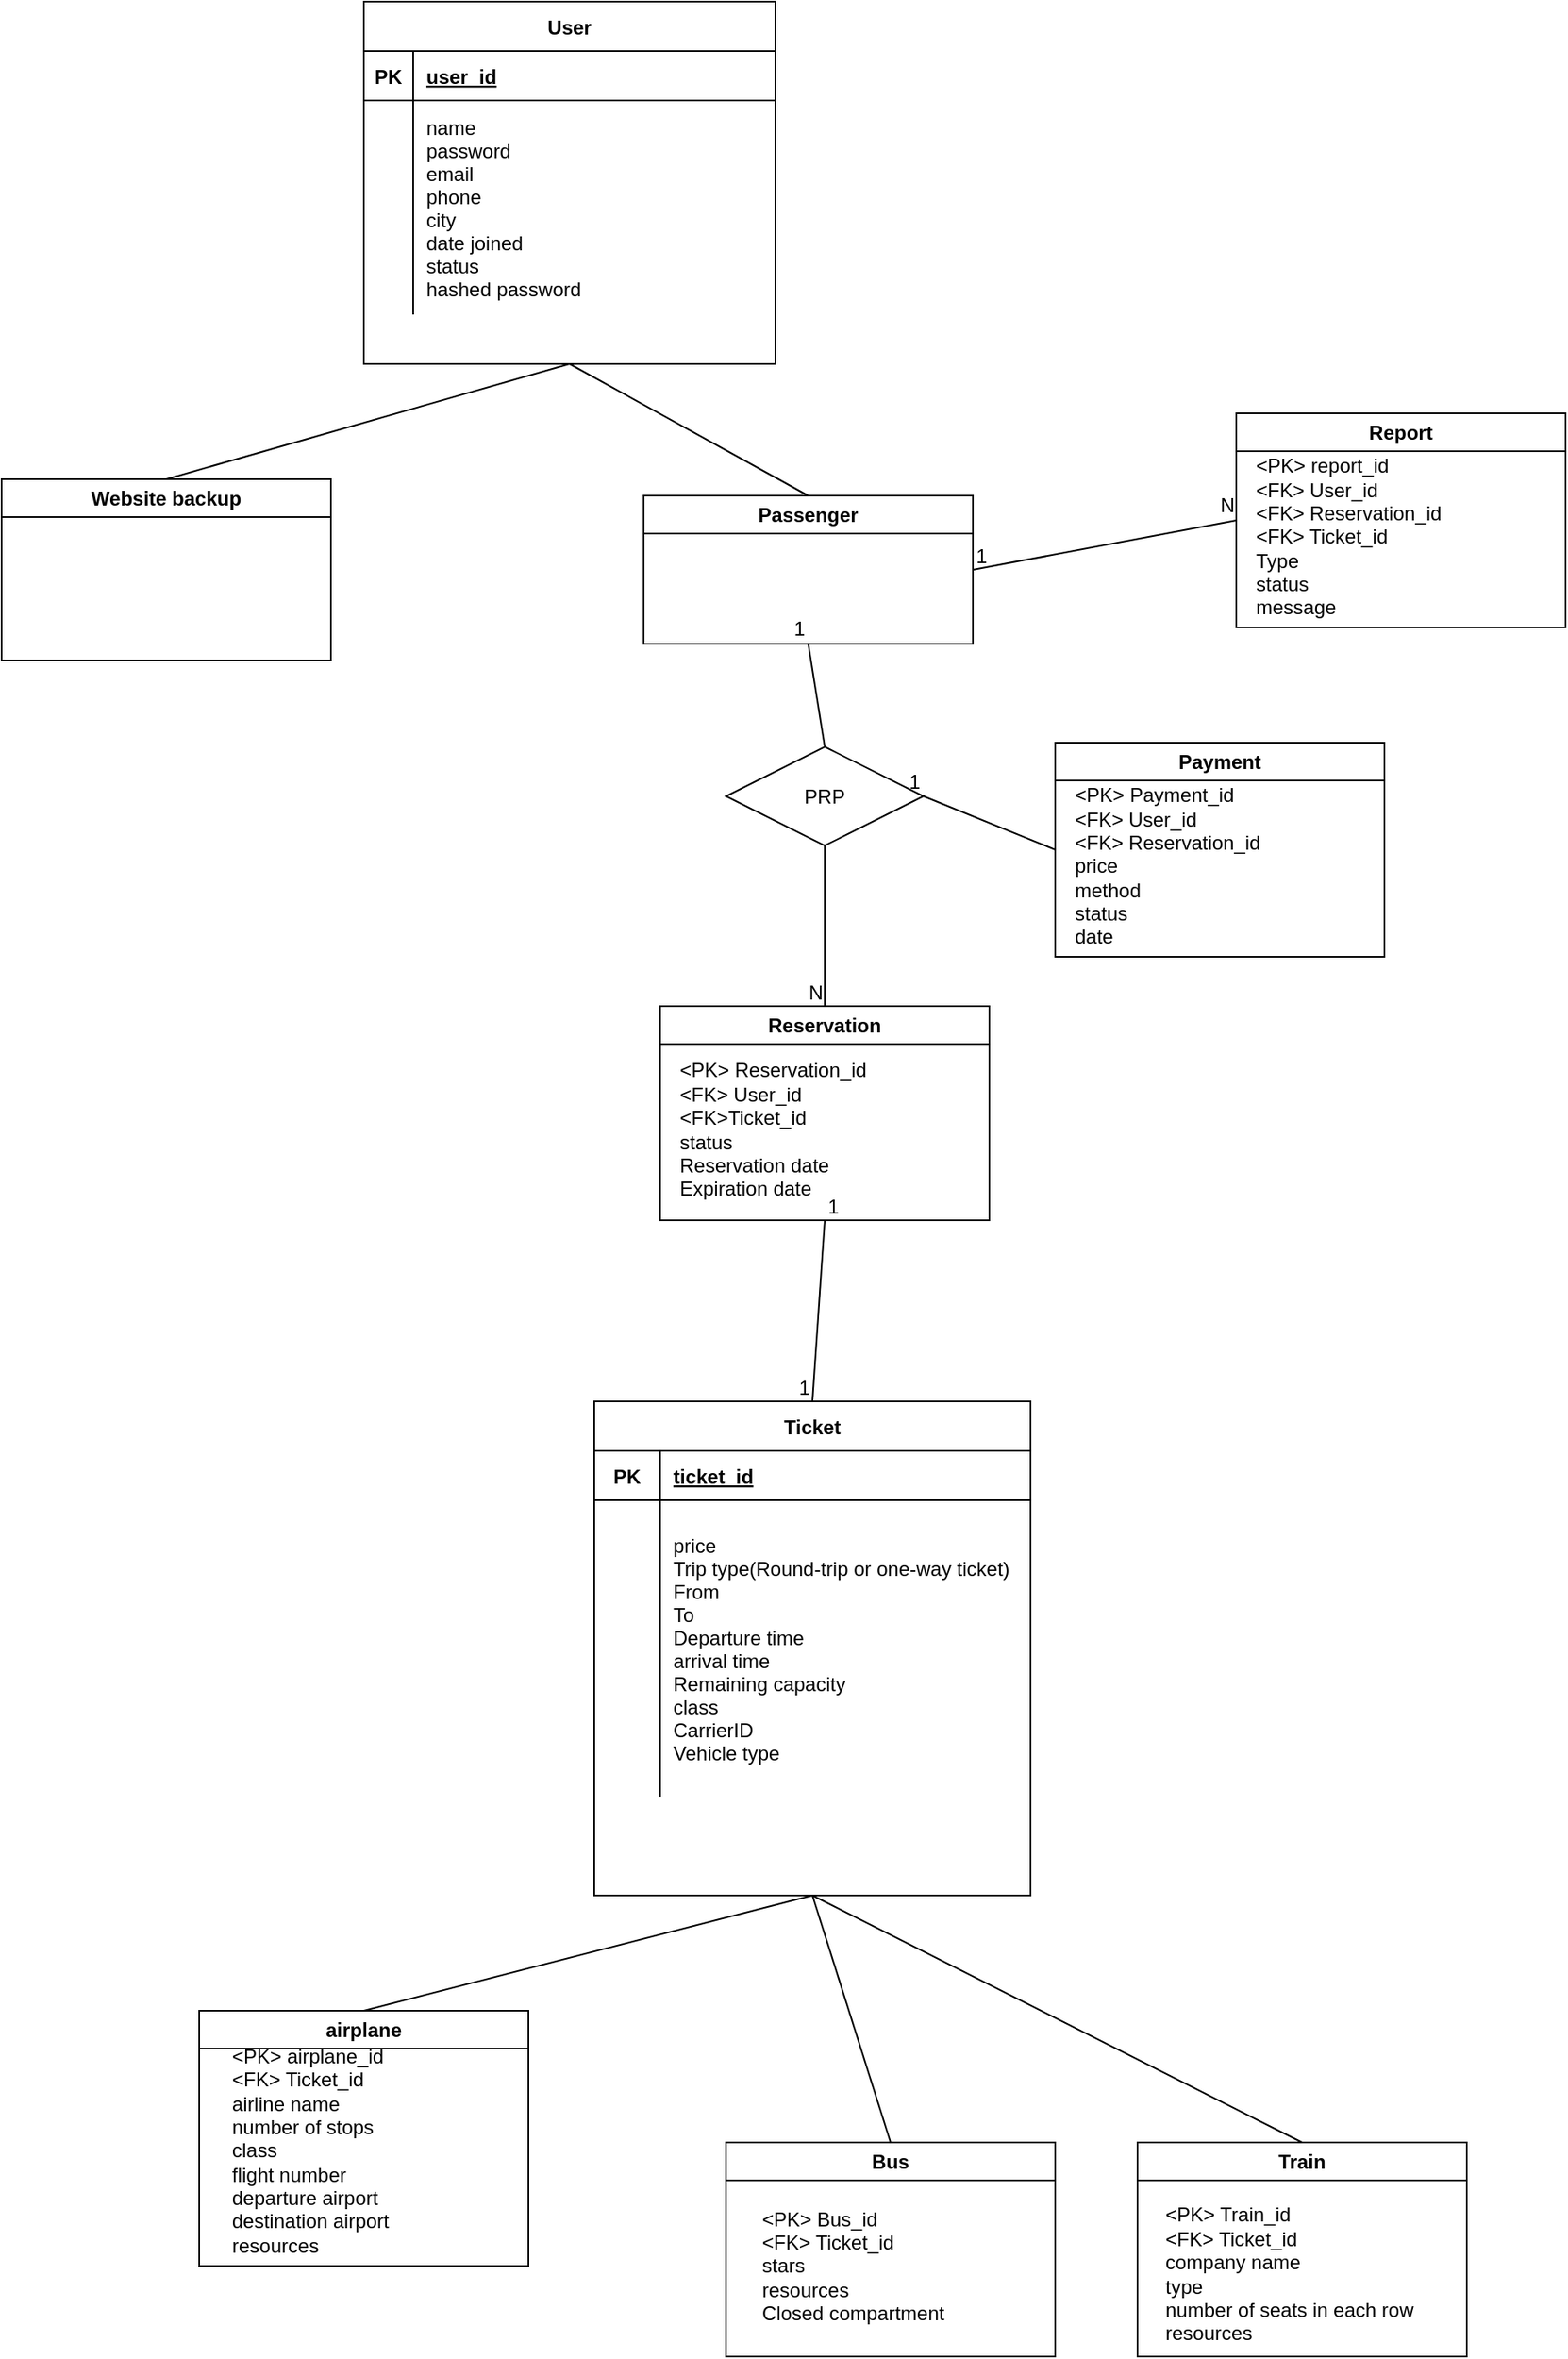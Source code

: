<mxfile version="26.1.1">
  <diagram id="R2lEEEUBdFMjLlhIrx00" name="Page-1">
    <mxGraphModel dx="1290" dy="557" grid="1" gridSize="10" guides="1" tooltips="1" connect="1" arrows="1" fold="1" page="1" pageScale="1" pageWidth="3000" pageHeight="3000" math="0" shadow="0" extFonts="Permanent Marker^https://fonts.googleapis.com/css?family=Permanent+Marker">
      <root>
        <mxCell id="0" />
        <mxCell id="1" parent="0" />
        <mxCell id="C-vyLk0tnHw3VtMMgP7b-23" value="User" style="shape=table;startSize=30;container=1;collapsible=1;childLayout=tableLayout;fixedRows=1;rowLines=0;fontStyle=1;align=center;resizeLast=1;" parent="1" vertex="1">
          <mxGeometry x="330" y="20" width="250" height="220" as="geometry">
            <mxRectangle x="120" y="120" width="100" height="30" as="alternateBounds" />
          </mxGeometry>
        </mxCell>
        <mxCell id="C-vyLk0tnHw3VtMMgP7b-24" value="" style="shape=partialRectangle;collapsible=0;dropTarget=0;pointerEvents=0;fillColor=none;points=[[0,0.5],[1,0.5]];portConstraint=eastwest;top=0;left=0;right=0;bottom=1;" parent="C-vyLk0tnHw3VtMMgP7b-23" vertex="1">
          <mxGeometry y="30" width="250" height="30" as="geometry" />
        </mxCell>
        <mxCell id="C-vyLk0tnHw3VtMMgP7b-25" value="PK" style="shape=partialRectangle;overflow=hidden;connectable=0;fillColor=none;top=0;left=0;bottom=0;right=0;fontStyle=1;" parent="C-vyLk0tnHw3VtMMgP7b-24" vertex="1">
          <mxGeometry width="30" height="30" as="geometry">
            <mxRectangle width="30" height="30" as="alternateBounds" />
          </mxGeometry>
        </mxCell>
        <mxCell id="C-vyLk0tnHw3VtMMgP7b-26" value="user_id" style="shape=partialRectangle;overflow=hidden;connectable=0;fillColor=none;top=0;left=0;bottom=0;right=0;align=left;spacingLeft=6;fontStyle=5;" parent="C-vyLk0tnHw3VtMMgP7b-24" vertex="1">
          <mxGeometry x="30" width="220" height="30" as="geometry">
            <mxRectangle width="220" height="30" as="alternateBounds" />
          </mxGeometry>
        </mxCell>
        <mxCell id="C-vyLk0tnHw3VtMMgP7b-27" value="" style="shape=partialRectangle;collapsible=0;dropTarget=0;pointerEvents=0;fillColor=none;points=[[0,0.5],[1,0.5]];portConstraint=eastwest;top=0;left=0;right=0;bottom=0;" parent="C-vyLk0tnHw3VtMMgP7b-23" vertex="1">
          <mxGeometry y="60" width="250" height="130" as="geometry" />
        </mxCell>
        <mxCell id="C-vyLk0tnHw3VtMMgP7b-28" value="" style="shape=partialRectangle;overflow=hidden;connectable=0;fillColor=none;top=0;left=0;bottom=0;right=0;" parent="C-vyLk0tnHw3VtMMgP7b-27" vertex="1">
          <mxGeometry width="30" height="130" as="geometry">
            <mxRectangle width="30" height="130" as="alternateBounds" />
          </mxGeometry>
        </mxCell>
        <mxCell id="C-vyLk0tnHw3VtMMgP7b-29" value="name&#xa;password&#xa;email&#xa;phone&#xa;city&#xa;date joined&#xa;status&#xa;hashed password" style="shape=partialRectangle;overflow=hidden;connectable=0;fillColor=none;top=0;left=0;bottom=0;right=0;align=left;spacingLeft=6;" parent="C-vyLk0tnHw3VtMMgP7b-27" vertex="1">
          <mxGeometry x="30" width="220" height="130" as="geometry">
            <mxRectangle width="220" height="130" as="alternateBounds" />
          </mxGeometry>
        </mxCell>
        <mxCell id="R_KXiLifHRhBbQVZmg2O-18" value="Passenger" style="swimlane;whiteSpace=wrap;html=1;" parent="1" vertex="1">
          <mxGeometry x="500" y="320" width="200" height="90" as="geometry" />
        </mxCell>
        <mxCell id="R_KXiLifHRhBbQVZmg2O-25" value="Website backup" style="swimlane;whiteSpace=wrap;html=1;startSize=23;" parent="1" vertex="1">
          <mxGeometry x="110" y="310" width="200" height="110" as="geometry" />
        </mxCell>
        <mxCell id="R_KXiLifHRhBbQVZmg2O-39" value="Ticket" style="shape=table;startSize=30;container=1;collapsible=1;childLayout=tableLayout;fixedRows=1;rowLines=0;fontStyle=1;align=center;resizeLast=1;" parent="1" vertex="1">
          <mxGeometry x="470" y="870" width="265" height="300" as="geometry">
            <mxRectangle x="120" y="120" width="100" height="30" as="alternateBounds" />
          </mxGeometry>
        </mxCell>
        <mxCell id="R_KXiLifHRhBbQVZmg2O-40" value="" style="shape=partialRectangle;collapsible=0;dropTarget=0;pointerEvents=0;fillColor=none;points=[[0,0.5],[1,0.5]];portConstraint=eastwest;top=0;left=0;right=0;bottom=1;" parent="R_KXiLifHRhBbQVZmg2O-39" vertex="1">
          <mxGeometry y="30" width="265" height="30" as="geometry" />
        </mxCell>
        <mxCell id="R_KXiLifHRhBbQVZmg2O-41" value="PK" style="shape=partialRectangle;overflow=hidden;connectable=0;fillColor=none;top=0;left=0;bottom=0;right=0;fontStyle=1;" parent="R_KXiLifHRhBbQVZmg2O-40" vertex="1">
          <mxGeometry width="40" height="30" as="geometry">
            <mxRectangle width="40" height="30" as="alternateBounds" />
          </mxGeometry>
        </mxCell>
        <mxCell id="R_KXiLifHRhBbQVZmg2O-42" value="ticket_id" style="shape=partialRectangle;overflow=hidden;connectable=0;fillColor=none;top=0;left=0;bottom=0;right=0;align=left;spacingLeft=6;fontStyle=5;" parent="R_KXiLifHRhBbQVZmg2O-40" vertex="1">
          <mxGeometry x="40" width="225" height="30" as="geometry">
            <mxRectangle width="225" height="30" as="alternateBounds" />
          </mxGeometry>
        </mxCell>
        <mxCell id="R_KXiLifHRhBbQVZmg2O-43" value="" style="shape=partialRectangle;collapsible=0;dropTarget=0;pointerEvents=0;fillColor=none;points=[[0,0.5],[1,0.5]];portConstraint=eastwest;top=0;left=0;right=0;bottom=0;" parent="R_KXiLifHRhBbQVZmg2O-39" vertex="1">
          <mxGeometry y="60" width="265" height="180" as="geometry" />
        </mxCell>
        <mxCell id="R_KXiLifHRhBbQVZmg2O-44" value="" style="shape=partialRectangle;overflow=hidden;connectable=0;fillColor=none;top=0;left=0;bottom=0;right=0;" parent="R_KXiLifHRhBbQVZmg2O-43" vertex="1">
          <mxGeometry width="40" height="180" as="geometry">
            <mxRectangle width="40" height="180" as="alternateBounds" />
          </mxGeometry>
        </mxCell>
        <mxCell id="R_KXiLifHRhBbQVZmg2O-45" value="price&#xa;Trip type(Round-trip or one-way ticket)&#xa;From&#xa;To&#xa;Departure time&#xa;arrival time&#xa;Remaining capacity&#xa;class&#xa;CarrierID&#xa;Vehicle type" style="shape=partialRectangle;overflow=hidden;connectable=0;fillColor=none;top=0;left=0;bottom=0;right=0;align=left;spacingLeft=6;" parent="R_KXiLifHRhBbQVZmg2O-43" vertex="1">
          <mxGeometry x="40" width="225" height="180" as="geometry">
            <mxRectangle width="225" height="180" as="alternateBounds" />
          </mxGeometry>
        </mxCell>
        <mxCell id="R_KXiLifHRhBbQVZmg2O-46" value="airplane" style="swimlane;whiteSpace=wrap;html=1;startSize=23;" parent="1" vertex="1">
          <mxGeometry x="230" y="1240" width="200" height="155" as="geometry" />
        </mxCell>
        <mxCell id="QlvA-Q4Eu4nIA0qFd5DP-67" value="&lt;div&gt;&amp;lt;PK&amp;gt; airplane_id&lt;/div&gt;&lt;div&gt;&amp;lt;FK&amp;gt; Ticket_id&lt;/div&gt;airline name&lt;div&gt;number of stops&lt;/div&gt;&lt;div&gt;class&lt;/div&gt;&lt;div&gt;flight number&lt;/div&gt;&lt;div&gt;departure airport&lt;/div&gt;&lt;div&gt;destination airport&lt;/div&gt;&lt;div&gt;resources&lt;/div&gt;" style="text;html=1;align=left;verticalAlign=middle;resizable=0;points=[];autosize=1;strokeColor=none;fillColor=none;" parent="R_KXiLifHRhBbQVZmg2O-46" vertex="1">
          <mxGeometry x="17.5" y="15" width="120" height="140" as="geometry" />
        </mxCell>
        <mxCell id="R_KXiLifHRhBbQVZmg2O-55" value="Bus" style="swimlane;whiteSpace=wrap;html=1;" parent="1" vertex="1">
          <mxGeometry x="550" y="1320" width="200" height="130" as="geometry" />
        </mxCell>
        <mxCell id="QlvA-Q4Eu4nIA0qFd5DP-66" value="&lt;div&gt;&amp;lt;PK&amp;gt; Bus_id&lt;/div&gt;&lt;div&gt;&amp;lt;FK&amp;gt; Ticket_id&lt;/div&gt;stars&lt;div&gt;resources&lt;/div&gt;&lt;div&gt;Closed compartment&lt;/div&gt;" style="text;html=1;align=left;verticalAlign=middle;resizable=0;points=[];autosize=1;strokeColor=none;fillColor=none;" parent="R_KXiLifHRhBbQVZmg2O-55" vertex="1">
          <mxGeometry x="20" y="30" width="130" height="90" as="geometry" />
        </mxCell>
        <mxCell id="R_KXiLifHRhBbQVZmg2O-56" value="Train" style="swimlane;whiteSpace=wrap;html=1;" parent="1" vertex="1">
          <mxGeometry x="800" y="1320" width="200" height="130" as="geometry" />
        </mxCell>
        <mxCell id="QlvA-Q4Eu4nIA0qFd5DP-8" value="" style="endArrow=none;html=1;rounded=0;exitX=0.5;exitY=1;exitDx=0;exitDy=0;entryX=0.5;entryY=0;entryDx=0;entryDy=0;" parent="1" source="R_KXiLifHRhBbQVZmg2O-39" target="R_KXiLifHRhBbQVZmg2O-56" edge="1">
          <mxGeometry relative="1" as="geometry">
            <mxPoint x="580" y="580" as="sourcePoint" />
            <mxPoint x="790" y="1160" as="targetPoint" />
          </mxGeometry>
        </mxCell>
        <mxCell id="QlvA-Q4Eu4nIA0qFd5DP-9" value="" style="endArrow=none;html=1;rounded=0;exitX=0.5;exitY=1;exitDx=0;exitDy=0;entryX=0.5;entryY=0;entryDx=0;entryDy=0;" parent="1" source="R_KXiLifHRhBbQVZmg2O-39" target="R_KXiLifHRhBbQVZmg2O-46" edge="1">
          <mxGeometry relative="1" as="geometry">
            <mxPoint x="412" y="629" as="sourcePoint" />
            <mxPoint x="415" y="720" as="targetPoint" />
          </mxGeometry>
        </mxCell>
        <mxCell id="QlvA-Q4Eu4nIA0qFd5DP-13" value="" style="endArrow=none;html=1;rounded=0;entryX=0.5;entryY=1;entryDx=0;entryDy=0;exitX=0.5;exitY=0;exitDx=0;exitDy=0;" parent="1" source="R_KXiLifHRhBbQVZmg2O-18" target="C-vyLk0tnHw3VtMMgP7b-23" edge="1">
          <mxGeometry relative="1" as="geometry">
            <mxPoint x="290" y="160" as="sourcePoint" />
            <mxPoint x="450" y="160" as="targetPoint" />
          </mxGeometry>
        </mxCell>
        <mxCell id="QlvA-Q4Eu4nIA0qFd5DP-14" value="" style="endArrow=none;html=1;rounded=0;entryX=0.5;entryY=1;entryDx=0;entryDy=0;exitX=0.5;exitY=0;exitDx=0;exitDy=0;" parent="1" source="R_KXiLifHRhBbQVZmg2O-25" target="C-vyLk0tnHw3VtMMgP7b-23" edge="1">
          <mxGeometry relative="1" as="geometry">
            <mxPoint x="400" y="210" as="sourcePoint" />
            <mxPoint x="475" y="120" as="targetPoint" />
          </mxGeometry>
        </mxCell>
        <mxCell id="QlvA-Q4Eu4nIA0qFd5DP-15" value="Reservation" style="swimlane;whiteSpace=wrap;html=1;" parent="1" vertex="1">
          <mxGeometry x="510" y="630" width="200" height="130" as="geometry" />
        </mxCell>
        <mxCell id="QlvA-Q4Eu4nIA0qFd5DP-26" value="&lt;div&gt;&amp;lt;PK&amp;gt; Reservation_id&lt;/div&gt;&amp;lt;FK&amp;gt; User_id&lt;div&gt;&amp;lt;FK&amp;gt;Ticket_id&lt;/div&gt;&lt;div&gt;status&lt;/div&gt;&lt;div&gt;Reservation date&lt;/div&gt;&lt;div&gt;Expiration date&lt;/div&gt;" style="text;html=1;align=left;verticalAlign=middle;resizable=0;points=[];autosize=1;strokeColor=none;fillColor=none;" parent="QlvA-Q4Eu4nIA0qFd5DP-15" vertex="1">
          <mxGeometry x="10" y="25" width="140" height="100" as="geometry" />
        </mxCell>
        <mxCell id="QlvA-Q4Eu4nIA0qFd5DP-22" value="" style="endArrow=none;html=1;rounded=0;exitX=0.5;exitY=1;exitDx=0;exitDy=0;entryX=0.5;entryY=0;entryDx=0;entryDy=0;" parent="1" source="QlvA-Q4Eu4nIA0qFd5DP-15" target="R_KXiLifHRhBbQVZmg2O-39" edge="1">
          <mxGeometry relative="1" as="geometry">
            <mxPoint x="340" y="600" as="sourcePoint" />
            <mxPoint x="490" y="600" as="targetPoint" />
          </mxGeometry>
        </mxCell>
        <mxCell id="QlvA-Q4Eu4nIA0qFd5DP-23" value="1" style="resizable=0;html=1;whiteSpace=wrap;align=left;verticalAlign=bottom;" parent="QlvA-Q4Eu4nIA0qFd5DP-22" connectable="0" vertex="1">
          <mxGeometry x="-1" relative="1" as="geometry" />
        </mxCell>
        <mxCell id="QlvA-Q4Eu4nIA0qFd5DP-24" value="1" style="resizable=0;html=1;whiteSpace=wrap;align=right;verticalAlign=bottom;" parent="QlvA-Q4Eu4nIA0qFd5DP-22" connectable="0" vertex="1">
          <mxGeometry x="1" relative="1" as="geometry" />
        </mxCell>
        <mxCell id="QlvA-Q4Eu4nIA0qFd5DP-27" value="PRP" style="shape=rhombus;perimeter=rhombusPerimeter;whiteSpace=wrap;html=1;align=center;" parent="1" vertex="1">
          <mxGeometry x="550" y="472.5" width="120" height="60" as="geometry" />
        </mxCell>
        <mxCell id="QlvA-Q4Eu4nIA0qFd5DP-29" value="" style="endArrow=none;html=1;rounded=0;exitX=0.5;exitY=0;exitDx=0;exitDy=0;entryX=0.5;entryY=1;entryDx=0;entryDy=0;" parent="1" source="QlvA-Q4Eu4nIA0qFd5DP-27" target="R_KXiLifHRhBbQVZmg2O-18" edge="1">
          <mxGeometry relative="1" as="geometry">
            <mxPoint x="370" y="490" as="sourcePoint" />
            <mxPoint x="530" y="490" as="targetPoint" />
          </mxGeometry>
        </mxCell>
        <mxCell id="QlvA-Q4Eu4nIA0qFd5DP-30" value="1" style="resizable=0;html=1;whiteSpace=wrap;align=right;verticalAlign=bottom;" parent="QlvA-Q4Eu4nIA0qFd5DP-29" connectable="0" vertex="1">
          <mxGeometry x="1" relative="1" as="geometry" />
        </mxCell>
        <mxCell id="QlvA-Q4Eu4nIA0qFd5DP-31" value="" style="endArrow=none;html=1;rounded=0;exitX=0.5;exitY=1;exitDx=0;exitDy=0;entryX=0.5;entryY=0;entryDx=0;entryDy=0;" parent="1" source="QlvA-Q4Eu4nIA0qFd5DP-27" target="QlvA-Q4Eu4nIA0qFd5DP-15" edge="1">
          <mxGeometry relative="1" as="geometry">
            <mxPoint x="400" y="580" as="sourcePoint" />
            <mxPoint x="450" y="520" as="targetPoint" />
          </mxGeometry>
        </mxCell>
        <mxCell id="QlvA-Q4Eu4nIA0qFd5DP-32" value="N" style="resizable=0;html=1;whiteSpace=wrap;align=right;verticalAlign=bottom;" parent="QlvA-Q4Eu4nIA0qFd5DP-31" connectable="0" vertex="1">
          <mxGeometry x="1" relative="1" as="geometry" />
        </mxCell>
        <mxCell id="QlvA-Q4Eu4nIA0qFd5DP-34" value="" style="endArrow=none;html=1;rounded=0;entryX=1;entryY=0.5;entryDx=0;entryDy=0;exitX=0;exitY=0.5;exitDx=0;exitDy=0;" parent="1" source="QlvA-Q4Eu4nIA0qFd5DP-36" target="QlvA-Q4Eu4nIA0qFd5DP-27" edge="1">
          <mxGeometry relative="1" as="geometry">
            <mxPoint x="460" y="500" as="sourcePoint" />
            <mxPoint x="420" y="520" as="targetPoint" />
          </mxGeometry>
        </mxCell>
        <mxCell id="QlvA-Q4Eu4nIA0qFd5DP-35" value="1" style="resizable=0;html=1;whiteSpace=wrap;align=right;verticalAlign=bottom;" parent="QlvA-Q4Eu4nIA0qFd5DP-34" connectable="0" vertex="1">
          <mxGeometry x="1" relative="1" as="geometry" />
        </mxCell>
        <mxCell id="QlvA-Q4Eu4nIA0qFd5DP-36" value="Payment" style="swimlane;whiteSpace=wrap;html=1;" parent="1" vertex="1">
          <mxGeometry x="750" y="470" width="200" height="130" as="geometry" />
        </mxCell>
        <mxCell id="QlvA-Q4Eu4nIA0qFd5DP-60" value="&lt;div&gt;&amp;lt;PK&amp;gt; Payment_id&lt;/div&gt;&amp;lt;FK&amp;gt; User_id&lt;div&gt;&amp;lt;FK&amp;gt; Reservation_id&lt;/div&gt;&lt;div&gt;price&lt;/div&gt;&lt;div&gt;method&lt;/div&gt;&lt;div&gt;status&lt;/div&gt;&lt;div&gt;date&lt;/div&gt;" style="text;html=1;align=left;verticalAlign=middle;resizable=0;points=[];autosize=1;strokeColor=none;fillColor=none;" parent="QlvA-Q4Eu4nIA0qFd5DP-36" vertex="1">
          <mxGeometry x="10" y="20" width="140" height="110" as="geometry" />
        </mxCell>
        <mxCell id="QlvA-Q4Eu4nIA0qFd5DP-61" value="" style="endArrow=none;html=1;rounded=0;exitX=1;exitY=0.5;exitDx=0;exitDy=0;entryX=0;entryY=0.5;entryDx=0;entryDy=0;" parent="1" source="R_KXiLifHRhBbQVZmg2O-18" target="QlvA-Q4Eu4nIA0qFd5DP-64" edge="1">
          <mxGeometry relative="1" as="geometry">
            <mxPoint x="730" y="364.5" as="sourcePoint" />
            <mxPoint x="890" y="364.5" as="targetPoint" />
          </mxGeometry>
        </mxCell>
        <mxCell id="QlvA-Q4Eu4nIA0qFd5DP-62" value="1" style="resizable=0;html=1;whiteSpace=wrap;align=left;verticalAlign=bottom;" parent="QlvA-Q4Eu4nIA0qFd5DP-61" connectable="0" vertex="1">
          <mxGeometry x="-1" relative="1" as="geometry" />
        </mxCell>
        <mxCell id="QlvA-Q4Eu4nIA0qFd5DP-63" value="N" style="resizable=0;html=1;whiteSpace=wrap;align=right;verticalAlign=bottom;" parent="QlvA-Q4Eu4nIA0qFd5DP-61" connectable="0" vertex="1">
          <mxGeometry x="1" relative="1" as="geometry" />
        </mxCell>
        <mxCell id="QlvA-Q4Eu4nIA0qFd5DP-64" value="Report" style="swimlane;whiteSpace=wrap;html=1;" parent="1" vertex="1">
          <mxGeometry x="860" y="270" width="200" height="130" as="geometry" />
        </mxCell>
        <mxCell id="QlvA-Q4Eu4nIA0qFd5DP-65" value="&lt;div&gt;&amp;lt;PK&amp;gt; report_id&lt;/div&gt;&amp;lt;FK&amp;gt; User_id&lt;div&gt;&amp;lt;FK&amp;gt; Reservation_id&lt;/div&gt;&lt;div&gt;&amp;lt;FK&amp;gt; Ticket_id&lt;/div&gt;&lt;div&gt;Type&lt;/div&gt;&lt;div&gt;status&lt;/div&gt;&lt;div&gt;message&lt;/div&gt;" style="text;html=1;align=left;verticalAlign=middle;resizable=0;points=[];autosize=1;strokeColor=none;fillColor=none;" parent="QlvA-Q4Eu4nIA0qFd5DP-64" vertex="1">
          <mxGeometry x="10" y="20" width="140" height="110" as="geometry" />
        </mxCell>
        <mxCell id="2qttgtqTrePpAOEgKQyn-1" value="" style="endArrow=none;html=1;rounded=0;exitX=0.5;exitY=1;exitDx=0;exitDy=0;entryX=0.5;entryY=0;entryDx=0;entryDy=0;" edge="1" parent="1" source="R_KXiLifHRhBbQVZmg2O-39" target="R_KXiLifHRhBbQVZmg2O-55">
          <mxGeometry relative="1" as="geometry">
            <mxPoint x="580" y="1120" as="sourcePoint" />
            <mxPoint x="870" y="1350" as="targetPoint" />
          </mxGeometry>
        </mxCell>
        <mxCell id="QlvA-Q4Eu4nIA0qFd5DP-68" value="&lt;div&gt;&amp;lt;PK&amp;gt; Train_id&lt;/div&gt;&lt;div&gt;&amp;lt;FK&amp;gt; Ticket_id&lt;/div&gt;company name&lt;div&gt;type&lt;/div&gt;&lt;div&gt;number of seats in each row&lt;/div&gt;&lt;div&gt;resources&lt;/div&gt;" style="text;html=1;align=left;verticalAlign=middle;resizable=0;points=[];autosize=1;strokeColor=none;fillColor=none;" parent="1" vertex="1">
          <mxGeometry x="815" y="1350" width="170" height="100" as="geometry" />
        </mxCell>
      </root>
    </mxGraphModel>
  </diagram>
</mxfile>
